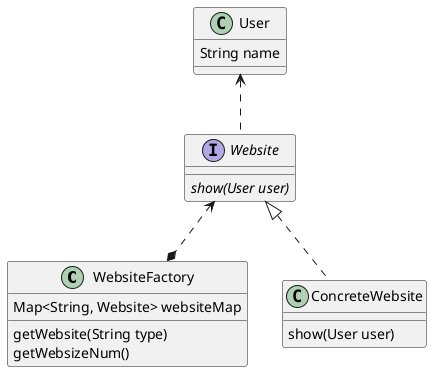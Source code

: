 @startuml
class WebsiteFactory{
Map<String, Website> websiteMap
getWebsite(String type)
getWebsizeNum()
}

Website <..* WebsiteFactory
interface Website{
{abstract}show(User user)
}
Website <|.. ConcreteWebsite
class ConcreteWebsite{
show(User user)
}

User <.. Website
class User{
String name
}

@enduml
